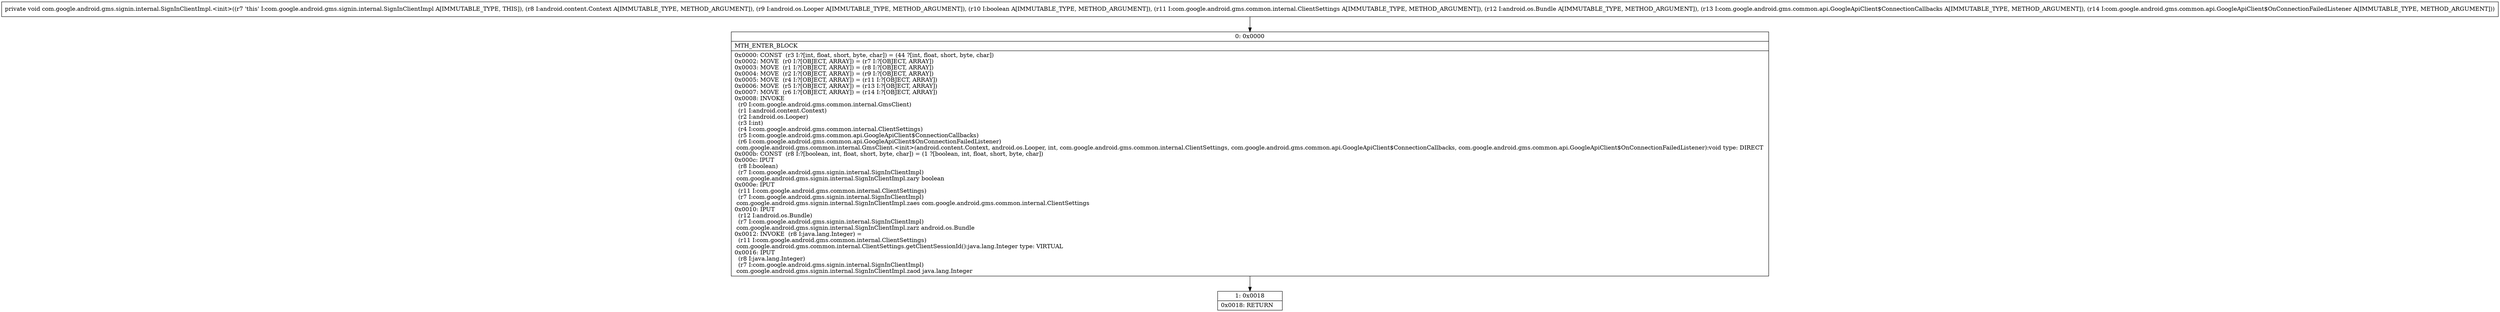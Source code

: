digraph "CFG forcom.google.android.gms.signin.internal.SignInClientImpl.\<init\>(Landroid\/content\/Context;Landroid\/os\/Looper;ZLcom\/google\/android\/gms\/common\/internal\/ClientSettings;Landroid\/os\/Bundle;Lcom\/google\/android\/gms\/common\/api\/GoogleApiClient$ConnectionCallbacks;Lcom\/google\/android\/gms\/common\/api\/GoogleApiClient$OnConnectionFailedListener;)V" {
Node_0 [shape=record,label="{0\:\ 0x0000|MTH_ENTER_BLOCK\l|0x0000: CONST  (r3 I:?[int, float, short, byte, char]) = (44 ?[int, float, short, byte, char]) \l0x0002: MOVE  (r0 I:?[OBJECT, ARRAY]) = (r7 I:?[OBJECT, ARRAY]) \l0x0003: MOVE  (r1 I:?[OBJECT, ARRAY]) = (r8 I:?[OBJECT, ARRAY]) \l0x0004: MOVE  (r2 I:?[OBJECT, ARRAY]) = (r9 I:?[OBJECT, ARRAY]) \l0x0005: MOVE  (r4 I:?[OBJECT, ARRAY]) = (r11 I:?[OBJECT, ARRAY]) \l0x0006: MOVE  (r5 I:?[OBJECT, ARRAY]) = (r13 I:?[OBJECT, ARRAY]) \l0x0007: MOVE  (r6 I:?[OBJECT, ARRAY]) = (r14 I:?[OBJECT, ARRAY]) \l0x0008: INVOKE  \l  (r0 I:com.google.android.gms.common.internal.GmsClient)\l  (r1 I:android.content.Context)\l  (r2 I:android.os.Looper)\l  (r3 I:int)\l  (r4 I:com.google.android.gms.common.internal.ClientSettings)\l  (r5 I:com.google.android.gms.common.api.GoogleApiClient$ConnectionCallbacks)\l  (r6 I:com.google.android.gms.common.api.GoogleApiClient$OnConnectionFailedListener)\l com.google.android.gms.common.internal.GmsClient.\<init\>(android.content.Context, android.os.Looper, int, com.google.android.gms.common.internal.ClientSettings, com.google.android.gms.common.api.GoogleApiClient$ConnectionCallbacks, com.google.android.gms.common.api.GoogleApiClient$OnConnectionFailedListener):void type: DIRECT \l0x000b: CONST  (r8 I:?[boolean, int, float, short, byte, char]) = (1 ?[boolean, int, float, short, byte, char]) \l0x000c: IPUT  \l  (r8 I:boolean)\l  (r7 I:com.google.android.gms.signin.internal.SignInClientImpl)\l com.google.android.gms.signin.internal.SignInClientImpl.zary boolean \l0x000e: IPUT  \l  (r11 I:com.google.android.gms.common.internal.ClientSettings)\l  (r7 I:com.google.android.gms.signin.internal.SignInClientImpl)\l com.google.android.gms.signin.internal.SignInClientImpl.zaes com.google.android.gms.common.internal.ClientSettings \l0x0010: IPUT  \l  (r12 I:android.os.Bundle)\l  (r7 I:com.google.android.gms.signin.internal.SignInClientImpl)\l com.google.android.gms.signin.internal.SignInClientImpl.zarz android.os.Bundle \l0x0012: INVOKE  (r8 I:java.lang.Integer) = \l  (r11 I:com.google.android.gms.common.internal.ClientSettings)\l com.google.android.gms.common.internal.ClientSettings.getClientSessionId():java.lang.Integer type: VIRTUAL \l0x0016: IPUT  \l  (r8 I:java.lang.Integer)\l  (r7 I:com.google.android.gms.signin.internal.SignInClientImpl)\l com.google.android.gms.signin.internal.SignInClientImpl.zaod java.lang.Integer \l}"];
Node_1 [shape=record,label="{1\:\ 0x0018|0x0018: RETURN   \l}"];
MethodNode[shape=record,label="{private void com.google.android.gms.signin.internal.SignInClientImpl.\<init\>((r7 'this' I:com.google.android.gms.signin.internal.SignInClientImpl A[IMMUTABLE_TYPE, THIS]), (r8 I:android.content.Context A[IMMUTABLE_TYPE, METHOD_ARGUMENT]), (r9 I:android.os.Looper A[IMMUTABLE_TYPE, METHOD_ARGUMENT]), (r10 I:boolean A[IMMUTABLE_TYPE, METHOD_ARGUMENT]), (r11 I:com.google.android.gms.common.internal.ClientSettings A[IMMUTABLE_TYPE, METHOD_ARGUMENT]), (r12 I:android.os.Bundle A[IMMUTABLE_TYPE, METHOD_ARGUMENT]), (r13 I:com.google.android.gms.common.api.GoogleApiClient$ConnectionCallbacks A[IMMUTABLE_TYPE, METHOD_ARGUMENT]), (r14 I:com.google.android.gms.common.api.GoogleApiClient$OnConnectionFailedListener A[IMMUTABLE_TYPE, METHOD_ARGUMENT])) }"];
MethodNode -> Node_0;
Node_0 -> Node_1;
}

